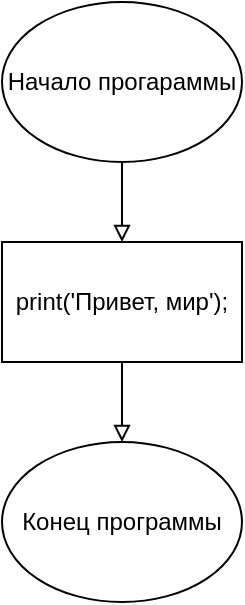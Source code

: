 <mxfile version="21.6.8" type="device">
  <diagram name="Страница — 1" id="2-lSrBnC7IrKscSs6g_u">
    <mxGraphModel dx="1098" dy="820" grid="1" gridSize="10" guides="1" tooltips="1" connect="1" arrows="1" fold="1" page="1" pageScale="1" pageWidth="827" pageHeight="1169" math="0" shadow="0">
      <root>
        <mxCell id="0" />
        <mxCell id="1" parent="0" />
        <mxCell id="THkyxqsROFmPviJvIaRg-4" style="edgeStyle=orthogonalEdgeStyle;rounded=0;orthogonalLoop=1;jettySize=auto;html=1;exitX=0.5;exitY=1;exitDx=0;exitDy=0;entryX=0.5;entryY=0;entryDx=0;entryDy=0;endArrow=block;endFill=0;" parent="1" source="THkyxqsROFmPviJvIaRg-1" target="THkyxqsROFmPviJvIaRg-2" edge="1">
          <mxGeometry relative="1" as="geometry" />
        </mxCell>
        <mxCell id="THkyxqsROFmPviJvIaRg-1" value="Начало прогараммы" style="ellipse;whiteSpace=wrap;html=1;" parent="1" vertex="1">
          <mxGeometry x="350" y="240" width="120" height="80" as="geometry" />
        </mxCell>
        <mxCell id="THkyxqsROFmPviJvIaRg-10" style="edgeStyle=orthogonalEdgeStyle;rounded=0;orthogonalLoop=1;jettySize=auto;html=1;exitX=0.5;exitY=1;exitDx=0;exitDy=0;endArrow=block;endFill=0;" parent="1" source="THkyxqsROFmPviJvIaRg-2" edge="1">
          <mxGeometry relative="1" as="geometry">
            <mxPoint x="410" y="460" as="targetPoint" />
          </mxGeometry>
        </mxCell>
        <mxCell id="THkyxqsROFmPviJvIaRg-2" value="print(&#39;Привет, мир&#39;);" style="rounded=0;whiteSpace=wrap;html=1;" parent="1" vertex="1">
          <mxGeometry x="350" y="360" width="120" height="60" as="geometry" />
        </mxCell>
        <mxCell id="THkyxqsROFmPviJvIaRg-3" value="Конец программы" style="ellipse;whiteSpace=wrap;html=1;" parent="1" vertex="1">
          <mxGeometry x="350" y="460" width="120" height="80" as="geometry" />
        </mxCell>
      </root>
    </mxGraphModel>
  </diagram>
</mxfile>
